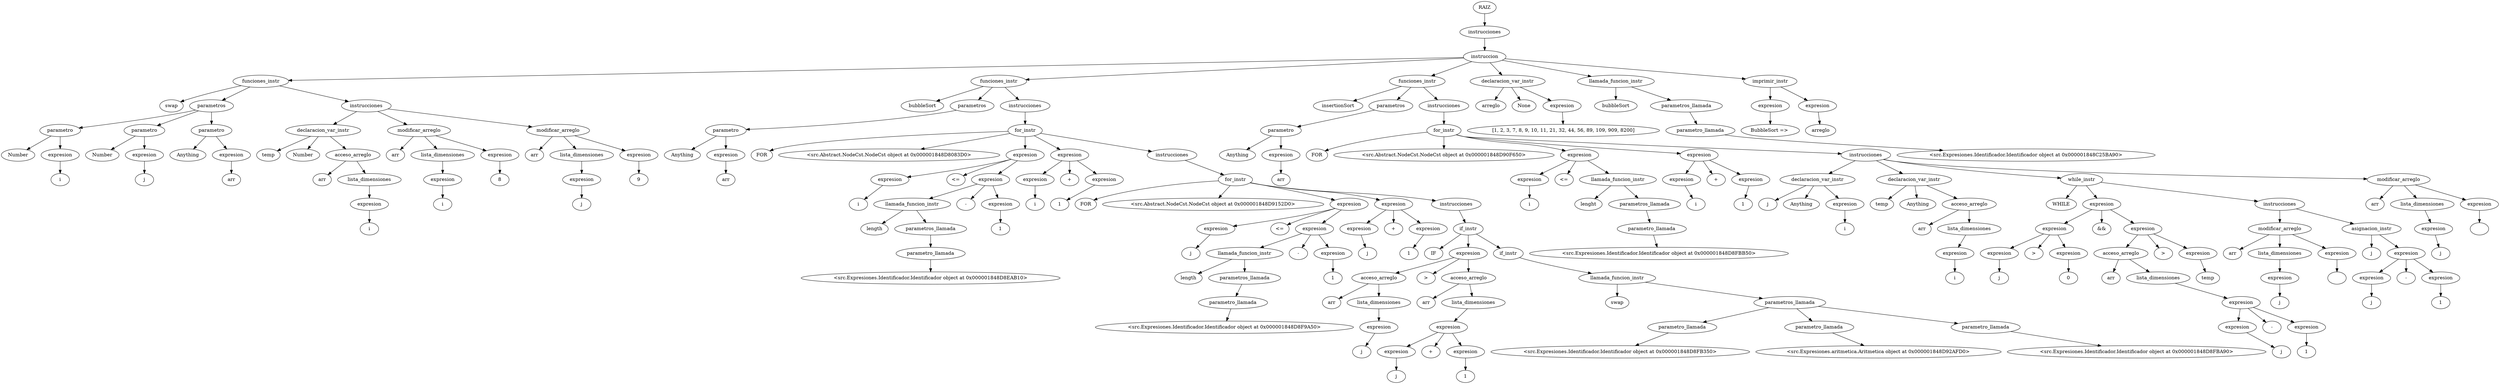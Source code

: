 digraph {
n0[label="RAIZ"];
n1[label="instrucciones"];
n0->n1;
n2[label="instruccion"];
n1->n2;
n3[label="funciones_instr"];
n2->n3;
n4[label="swap"];
n3->n4;
n5[label="parametros"];
n3->n5;
n6[label="parametro"];
n5->n6;
n7[label="Number"];
n6->n7;
n8[label="expresion"];
n6->n8;
n9[label="i"];
n8->n9;
n10[label="parametro"];
n5->n10;
n11[label="Number"];
n10->n11;
n12[label="expresion"];
n10->n12;
n13[label="j"];
n12->n13;
n14[label="parametro"];
n5->n14;
n15[label="Anything"];
n14->n15;
n16[label="expresion"];
n14->n16;
n17[label="arr"];
n16->n17;
n18[label="instrucciones"];
n3->n18;
n19[label="declaracion_var_instr"];
n18->n19;
n20[label="temp"];
n19->n20;
n21[label="Number"];
n19->n21;
n22[label="acceso_arreglo"];
n19->n22;
n23[label="arr"];
n22->n23;
n24[label="lista_dimensiones"];
n22->n24;
n25[label="expresion"];
n24->n25;
n26[label="i"];
n25->n26;
n27[label="modificar_arreglo"];
n18->n27;
n28[label="arr"];
n27->n28;
n29[label="lista_dimensiones"];
n27->n29;
n30[label="expresion"];
n29->n30;
n31[label="i"];
n30->n31;
n32[label="expresion"];
n27->n32;
n33[label="8"];
n32->n33;
n34[label="modificar_arreglo"];
n18->n34;
n35[label="arr"];
n34->n35;
n36[label="lista_dimensiones"];
n34->n36;
n37[label="expresion"];
n36->n37;
n38[label="j"];
n37->n38;
n39[label="expresion"];
n34->n39;
n40[label="9"];
n39->n40;
n41[label="funciones_instr"];
n2->n41;
n42[label="bubbleSort"];
n41->n42;
n43[label="parametros"];
n41->n43;
n44[label="parametro"];
n43->n44;
n45[label="Anything"];
n44->n45;
n46[label="expresion"];
n44->n46;
n47[label="arr"];
n46->n47;
n48[label="instrucciones"];
n41->n48;
n49[label="for_instr"];
n48->n49;
n50[label="FOR"];
n49->n50;
n51[label="<src.Abstract.NodeCst.NodeCst object at 0x000001848D8083D0>"];
n49->n51;
n52[label="expresion"];
n49->n52;
n53[label="expresion"];
n52->n53;
n54[label="i"];
n53->n54;
n55[label="<="];
n52->n55;
n56[label="expresion"];
n52->n56;
n57[label="llamada_funcion_instr"];
n56->n57;
n58[label="length"];
n57->n58;
n59[label="parametros_llamada"];
n57->n59;
n60[label="parametro_llamada"];
n59->n60;
n61[label="<src.Expresiones.Identificador.Identificador object at 0x000001848D8EAB10>"];
n60->n61;
n62[label="-"];
n56->n62;
n63[label="expresion"];
n56->n63;
n64[label="1"];
n63->n64;
n65[label="expresion"];
n49->n65;
n66[label="expresion"];
n65->n66;
n67[label="i"];
n66->n67;
n68[label="+"];
n65->n68;
n69[label="expresion"];
n65->n69;
n70[label="1"];
n69->n70;
n71[label="instrucciones"];
n49->n71;
n72[label="for_instr"];
n71->n72;
n73[label="FOR"];
n72->n73;
n74[label="<src.Abstract.NodeCst.NodeCst object at 0x000001848D9152D0>"];
n72->n74;
n75[label="expresion"];
n72->n75;
n76[label="expresion"];
n75->n76;
n77[label="j"];
n76->n77;
n78[label="<="];
n75->n78;
n79[label="expresion"];
n75->n79;
n80[label="llamada_funcion_instr"];
n79->n80;
n81[label="length"];
n80->n81;
n82[label="parametros_llamada"];
n80->n82;
n83[label="parametro_llamada"];
n82->n83;
n84[label="<src.Expresiones.Identificador.Identificador object at 0x000001848D8F9A50>"];
n83->n84;
n85[label="-"];
n79->n85;
n86[label="expresion"];
n79->n86;
n87[label="1"];
n86->n87;
n88[label="expresion"];
n72->n88;
n89[label="expresion"];
n88->n89;
n90[label="j"];
n89->n90;
n91[label="+"];
n88->n91;
n92[label="expresion"];
n88->n92;
n93[label="1"];
n92->n93;
n94[label="instrucciones"];
n72->n94;
n95[label="if_instr"];
n94->n95;
n96[label="IF"];
n95->n96;
n97[label="expresion"];
n95->n97;
n98[label="acceso_arreglo"];
n97->n98;
n99[label="arr"];
n98->n99;
n100[label="lista_dimensiones"];
n98->n100;
n101[label="expresion"];
n100->n101;
n102[label="j"];
n101->n102;
n103[label=">"];
n97->n103;
n104[label="acceso_arreglo"];
n97->n104;
n105[label="arr"];
n104->n105;
n106[label="lista_dimensiones"];
n104->n106;
n107[label="expresion"];
n106->n107;
n108[label="expresion"];
n107->n108;
n109[label="j"];
n108->n109;
n110[label="+"];
n107->n110;
n111[label="expresion"];
n107->n111;
n112[label="1"];
n111->n112;
n113[label="if_instr"];
n95->n113;
n114[label="llamada_funcion_instr"];
n113->n114;
n115[label="swap"];
n114->n115;
n116[label="parametros_llamada"];
n114->n116;
n117[label="parametro_llamada"];
n116->n117;
n118[label="<src.Expresiones.Identificador.Identificador object at 0x000001848D8FB350>"];
n117->n118;
n119[label="parametro_llamada"];
n116->n119;
n120[label="<src.Expresiones.aritmetica.Aritmetica object at 0x000001848D92AFD0>"];
n119->n120;
n121[label="parametro_llamada"];
n116->n121;
n122[label="<src.Expresiones.Identificador.Identificador object at 0x000001848D8FBA90>"];
n121->n122;
n123[label="funciones_instr"];
n2->n123;
n124[label="insertionSort"];
n123->n124;
n125[label="parametros"];
n123->n125;
n126[label="parametro"];
n125->n126;
n127[label="Anything"];
n126->n127;
n128[label="expresion"];
n126->n128;
n129[label="arr"];
n128->n129;
n130[label="instrucciones"];
n123->n130;
n131[label="for_instr"];
n130->n131;
n132[label="FOR"];
n131->n132;
n133[label="<src.Abstract.NodeCst.NodeCst object at 0x000001848D90F650>"];
n131->n133;
n134[label="expresion"];
n131->n134;
n135[label="expresion"];
n134->n135;
n136[label="i"];
n135->n136;
n137[label="<="];
n134->n137;
n138[label="llamada_funcion_instr"];
n134->n138;
n139[label="lenght"];
n138->n139;
n140[label="parametros_llamada"];
n138->n140;
n141[label="parametro_llamada"];
n140->n141;
n142[label="<src.Expresiones.Identificador.Identificador object at 0x000001848D8FBB50>"];
n141->n142;
n143[label="expresion"];
n131->n143;
n144[label="expresion"];
n143->n144;
n145[label="i"];
n144->n145;
n146[label="+"];
n143->n146;
n147[label="expresion"];
n143->n147;
n148[label="1"];
n147->n148;
n149[label="instrucciones"];
n131->n149;
n150[label="declaracion_var_instr"];
n149->n150;
n151[label="j"];
n150->n151;
n152[label="Anything"];
n150->n152;
n153[label="expresion"];
n150->n153;
n154[label="i"];
n153->n154;
n155[label="declaracion_var_instr"];
n149->n155;
n156[label="temp"];
n155->n156;
n157[label="Anything"];
n155->n157;
n158[label="acceso_arreglo"];
n155->n158;
n159[label="arr"];
n158->n159;
n160[label="lista_dimensiones"];
n158->n160;
n161[label="expresion"];
n160->n161;
n162[label="i"];
n161->n162;
n163[label="while_instr"];
n149->n163;
n164[label="WHILE"];
n163->n164;
n165[label="expresion"];
n163->n165;
n166[label="expresion"];
n165->n166;
n167[label="expresion"];
n166->n167;
n168[label="j"];
n167->n168;
n169[label=">"];
n166->n169;
n170[label="expresion"];
n166->n170;
n171[label="0"];
n170->n171;
n172[label="&&"];
n165->n172;
n173[label="expresion"];
n165->n173;
n174[label="acceso_arreglo"];
n173->n174;
n175[label="arr"];
n174->n175;
n176[label="lista_dimensiones"];
n174->n176;
n177[label="expresion"];
n176->n177;
n178[label="expresion"];
n177->n178;
n179[label="j"];
n178->n179;
n180[label="-"];
n177->n180;
n181[label="expresion"];
n177->n181;
n182[label="1"];
n181->n182;
n183[label=">"];
n173->n183;
n184[label="expresion"];
n173->n184;
n185[label="temp"];
n184->n185;
n186[label="instrucciones"];
n163->n186;
n187[label="modificar_arreglo"];
n186->n187;
n188[label="arr"];
n187->n188;
n189[label="lista_dimensiones"];
n187->n189;
n190[label="expresion"];
n189->n190;
n191[label="j"];
n190->n191;
n192[label="expresion"];
n187->n192;
n193[label=""];
n192->n193;
n194[label="asignacion_instr"];
n186->n194;
n195[label="j"];
n194->n195;
n196[label="expresion"];
n194->n196;
n197[label="expresion"];
n196->n197;
n198[label="j"];
n197->n198;
n199[label="-"];
n196->n199;
n200[label="expresion"];
n196->n200;
n201[label="1"];
n200->n201;
n202[label="modificar_arreglo"];
n149->n202;
n203[label="arr"];
n202->n203;
n204[label="lista_dimensiones"];
n202->n204;
n205[label="expresion"];
n204->n205;
n206[label="j"];
n205->n206;
n207[label="expresion"];
n202->n207;
n208[label=""];
n207->n208;
n209[label="declaracion_var_instr"];
n2->n209;
n210[label="arreglo"];
n209->n210;
n211[label="None"];
n209->n211;
n212[label="expresion"];
n209->n212;
n213[label="[1, 2, 3, 7, 8, 9, 10, 11, 21, 32, 44, 56, 89, 109, 909, 8200]"];
n212->n213;
n214[label="llamada_funcion_instr"];
n2->n214;
n215[label="bubbleSort"];
n214->n215;
n216[label="parametros_llamada"];
n214->n216;
n217[label="parametro_llamada"];
n216->n217;
n218[label="<src.Expresiones.Identificador.Identificador object at 0x000001848C25BA90>"];
n217->n218;
n219[label="imprimir_instr"];
n2->n219;
n220[label="expresion"];
n219->n220;
n221[label="BubbleSort => "];
n220->n221;
n222[label="expresion"];
n219->n222;
n223[label="arreglo"];
n222->n223;
}
